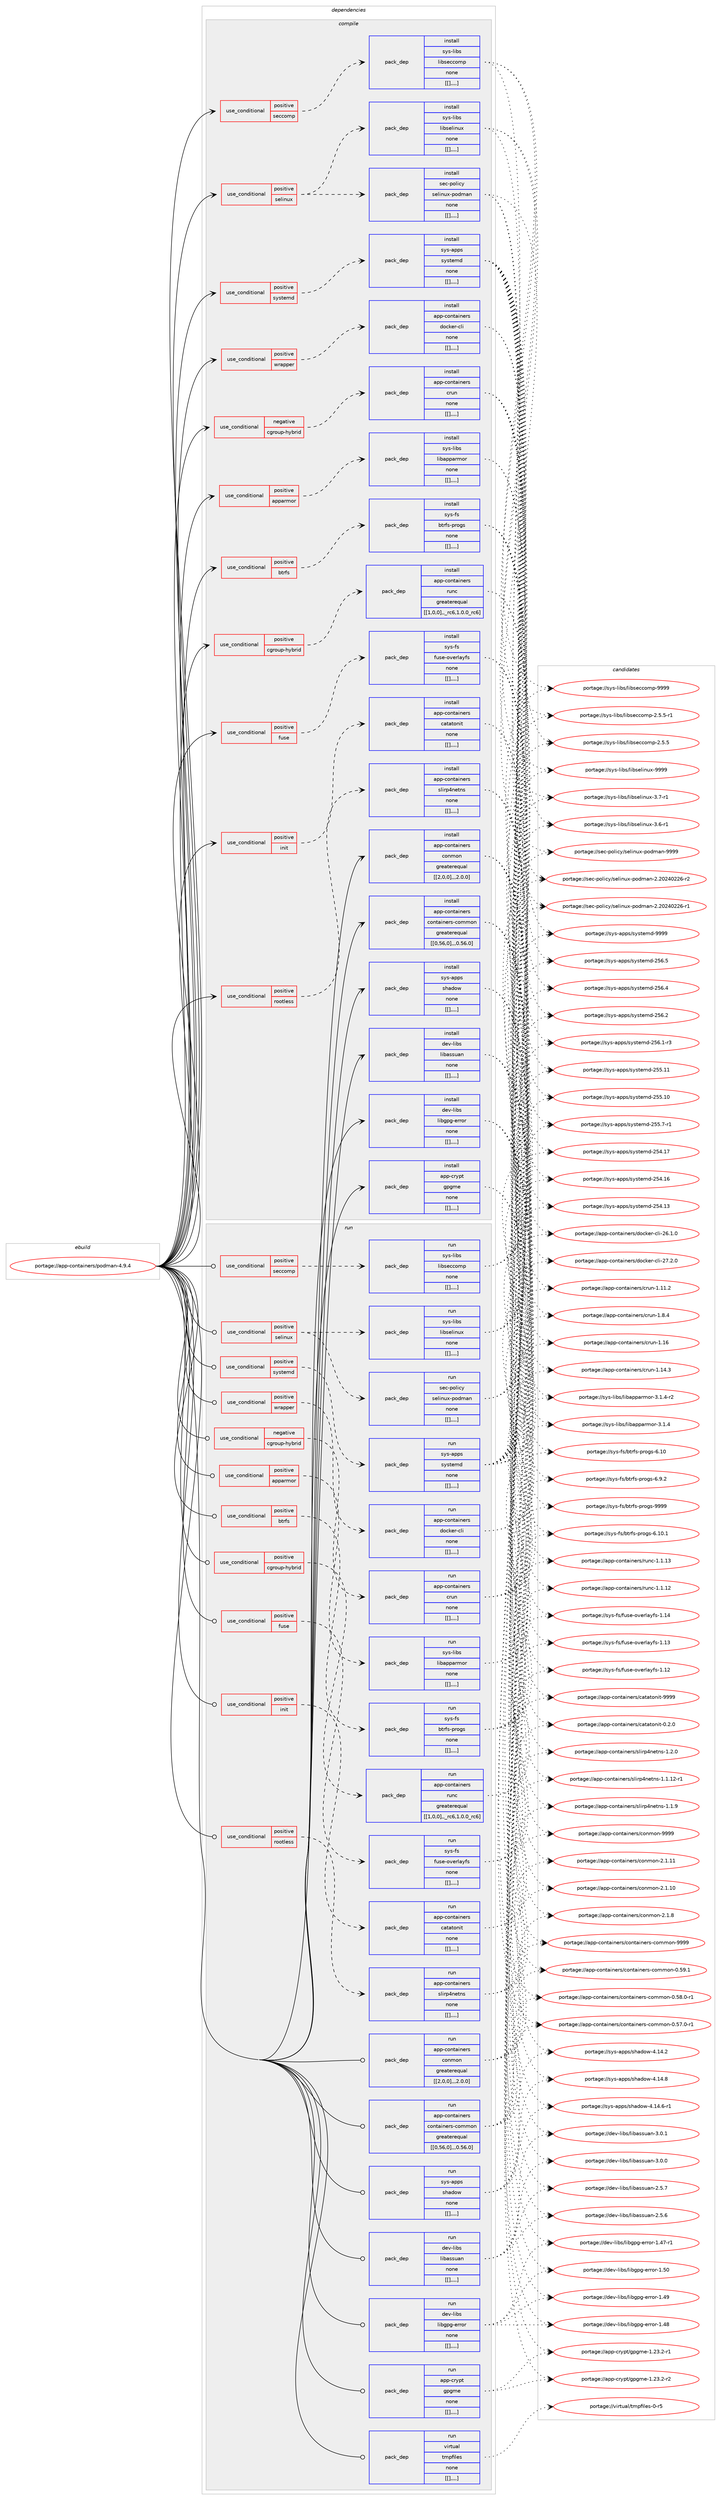 digraph prolog {

# *************
# Graph options
# *************

newrank=true;
concentrate=true;
compound=true;
graph [rankdir=LR,fontname=Helvetica,fontsize=10,ranksep=1.5];#, ranksep=2.5, nodesep=0.2];
edge  [arrowhead=vee];
node  [fontname=Helvetica,fontsize=10];

# **********
# The ebuild
# **********

subgraph cluster_leftcol {
color=gray;
label=<<i>ebuild</i>>;
id [label="portage://app-containers/podman-4.9.4", color=red, width=4, href="../app-containers/podman-4.9.4.svg"];
}

# ****************
# The dependencies
# ****************

subgraph cluster_midcol {
color=gray;
label=<<i>dependencies</i>>;
subgraph cluster_compile {
fillcolor="#eeeeee";
style=filled;
label=<<i>compile</i>>;
subgraph cond3392 {
dependency12397 [label=<<TABLE BORDER="0" CELLBORDER="1" CELLSPACING="0" CELLPADDING="4"><TR><TD ROWSPAN="3" CELLPADDING="10">use_conditional</TD></TR><TR><TD>negative</TD></TR><TR><TD>cgroup-hybrid</TD></TR></TABLE>>, shape=none, color=red];
subgraph pack8936 {
dependency12398 [label=<<TABLE BORDER="0" CELLBORDER="1" CELLSPACING="0" CELLPADDING="4" WIDTH="220"><TR><TD ROWSPAN="6" CELLPADDING="30">pack_dep</TD></TR><TR><TD WIDTH="110">install</TD></TR><TR><TD>app-containers</TD></TR><TR><TD>crun</TD></TR><TR><TD>none</TD></TR><TR><TD>[[],,,,]</TD></TR></TABLE>>, shape=none, color=blue];
}
dependency12397:e -> dependency12398:w [weight=20,style="dashed",arrowhead="vee"];
}
id:e -> dependency12397:w [weight=20,style="solid",arrowhead="vee"];
subgraph cond3393 {
dependency12399 [label=<<TABLE BORDER="0" CELLBORDER="1" CELLSPACING="0" CELLPADDING="4"><TR><TD ROWSPAN="3" CELLPADDING="10">use_conditional</TD></TR><TR><TD>positive</TD></TR><TR><TD>apparmor</TD></TR></TABLE>>, shape=none, color=red];
subgraph pack8937 {
dependency12400 [label=<<TABLE BORDER="0" CELLBORDER="1" CELLSPACING="0" CELLPADDING="4" WIDTH="220"><TR><TD ROWSPAN="6" CELLPADDING="30">pack_dep</TD></TR><TR><TD WIDTH="110">install</TD></TR><TR><TD>sys-libs</TD></TR><TR><TD>libapparmor</TD></TR><TR><TD>none</TD></TR><TR><TD>[[],,,,]</TD></TR></TABLE>>, shape=none, color=blue];
}
dependency12399:e -> dependency12400:w [weight=20,style="dashed",arrowhead="vee"];
}
id:e -> dependency12399:w [weight=20,style="solid",arrowhead="vee"];
subgraph cond3394 {
dependency12401 [label=<<TABLE BORDER="0" CELLBORDER="1" CELLSPACING="0" CELLPADDING="4"><TR><TD ROWSPAN="3" CELLPADDING="10">use_conditional</TD></TR><TR><TD>positive</TD></TR><TR><TD>btrfs</TD></TR></TABLE>>, shape=none, color=red];
subgraph pack8938 {
dependency12402 [label=<<TABLE BORDER="0" CELLBORDER="1" CELLSPACING="0" CELLPADDING="4" WIDTH="220"><TR><TD ROWSPAN="6" CELLPADDING="30">pack_dep</TD></TR><TR><TD WIDTH="110">install</TD></TR><TR><TD>sys-fs</TD></TR><TR><TD>btrfs-progs</TD></TR><TR><TD>none</TD></TR><TR><TD>[[],,,,]</TD></TR></TABLE>>, shape=none, color=blue];
}
dependency12401:e -> dependency12402:w [weight=20,style="dashed",arrowhead="vee"];
}
id:e -> dependency12401:w [weight=20,style="solid",arrowhead="vee"];
subgraph cond3395 {
dependency12403 [label=<<TABLE BORDER="0" CELLBORDER="1" CELLSPACING="0" CELLPADDING="4"><TR><TD ROWSPAN="3" CELLPADDING="10">use_conditional</TD></TR><TR><TD>positive</TD></TR><TR><TD>cgroup-hybrid</TD></TR></TABLE>>, shape=none, color=red];
subgraph pack8939 {
dependency12404 [label=<<TABLE BORDER="0" CELLBORDER="1" CELLSPACING="0" CELLPADDING="4" WIDTH="220"><TR><TD ROWSPAN="6" CELLPADDING="30">pack_dep</TD></TR><TR><TD WIDTH="110">install</TD></TR><TR><TD>app-containers</TD></TR><TR><TD>runc</TD></TR><TR><TD>greaterequal</TD></TR><TR><TD>[[1,0,0],,_rc6,1.0.0_rc6]</TD></TR></TABLE>>, shape=none, color=blue];
}
dependency12403:e -> dependency12404:w [weight=20,style="dashed",arrowhead="vee"];
}
id:e -> dependency12403:w [weight=20,style="solid",arrowhead="vee"];
subgraph cond3396 {
dependency12405 [label=<<TABLE BORDER="0" CELLBORDER="1" CELLSPACING="0" CELLPADDING="4"><TR><TD ROWSPAN="3" CELLPADDING="10">use_conditional</TD></TR><TR><TD>positive</TD></TR><TR><TD>fuse</TD></TR></TABLE>>, shape=none, color=red];
subgraph pack8940 {
dependency12406 [label=<<TABLE BORDER="0" CELLBORDER="1" CELLSPACING="0" CELLPADDING="4" WIDTH="220"><TR><TD ROWSPAN="6" CELLPADDING="30">pack_dep</TD></TR><TR><TD WIDTH="110">install</TD></TR><TR><TD>sys-fs</TD></TR><TR><TD>fuse-overlayfs</TD></TR><TR><TD>none</TD></TR><TR><TD>[[],,,,]</TD></TR></TABLE>>, shape=none, color=blue];
}
dependency12405:e -> dependency12406:w [weight=20,style="dashed",arrowhead="vee"];
}
id:e -> dependency12405:w [weight=20,style="solid",arrowhead="vee"];
subgraph cond3397 {
dependency12407 [label=<<TABLE BORDER="0" CELLBORDER="1" CELLSPACING="0" CELLPADDING="4"><TR><TD ROWSPAN="3" CELLPADDING="10">use_conditional</TD></TR><TR><TD>positive</TD></TR><TR><TD>init</TD></TR></TABLE>>, shape=none, color=red];
subgraph pack8941 {
dependency12408 [label=<<TABLE BORDER="0" CELLBORDER="1" CELLSPACING="0" CELLPADDING="4" WIDTH="220"><TR><TD ROWSPAN="6" CELLPADDING="30">pack_dep</TD></TR><TR><TD WIDTH="110">install</TD></TR><TR><TD>app-containers</TD></TR><TR><TD>catatonit</TD></TR><TR><TD>none</TD></TR><TR><TD>[[],,,,]</TD></TR></TABLE>>, shape=none, color=blue];
}
dependency12407:e -> dependency12408:w [weight=20,style="dashed",arrowhead="vee"];
}
id:e -> dependency12407:w [weight=20,style="solid",arrowhead="vee"];
subgraph cond3398 {
dependency12409 [label=<<TABLE BORDER="0" CELLBORDER="1" CELLSPACING="0" CELLPADDING="4"><TR><TD ROWSPAN="3" CELLPADDING="10">use_conditional</TD></TR><TR><TD>positive</TD></TR><TR><TD>rootless</TD></TR></TABLE>>, shape=none, color=red];
subgraph pack8942 {
dependency12410 [label=<<TABLE BORDER="0" CELLBORDER="1" CELLSPACING="0" CELLPADDING="4" WIDTH="220"><TR><TD ROWSPAN="6" CELLPADDING="30">pack_dep</TD></TR><TR><TD WIDTH="110">install</TD></TR><TR><TD>app-containers</TD></TR><TR><TD>slirp4netns</TD></TR><TR><TD>none</TD></TR><TR><TD>[[],,,,]</TD></TR></TABLE>>, shape=none, color=blue];
}
dependency12409:e -> dependency12410:w [weight=20,style="dashed",arrowhead="vee"];
}
id:e -> dependency12409:w [weight=20,style="solid",arrowhead="vee"];
subgraph cond3399 {
dependency12411 [label=<<TABLE BORDER="0" CELLBORDER="1" CELLSPACING="0" CELLPADDING="4"><TR><TD ROWSPAN="3" CELLPADDING="10">use_conditional</TD></TR><TR><TD>positive</TD></TR><TR><TD>seccomp</TD></TR></TABLE>>, shape=none, color=red];
subgraph pack8943 {
dependency12412 [label=<<TABLE BORDER="0" CELLBORDER="1" CELLSPACING="0" CELLPADDING="4" WIDTH="220"><TR><TD ROWSPAN="6" CELLPADDING="30">pack_dep</TD></TR><TR><TD WIDTH="110">install</TD></TR><TR><TD>sys-libs</TD></TR><TR><TD>libseccomp</TD></TR><TR><TD>none</TD></TR><TR><TD>[[],,,,]</TD></TR></TABLE>>, shape=none, color=blue];
}
dependency12411:e -> dependency12412:w [weight=20,style="dashed",arrowhead="vee"];
}
id:e -> dependency12411:w [weight=20,style="solid",arrowhead="vee"];
subgraph cond3400 {
dependency12413 [label=<<TABLE BORDER="0" CELLBORDER="1" CELLSPACING="0" CELLPADDING="4"><TR><TD ROWSPAN="3" CELLPADDING="10">use_conditional</TD></TR><TR><TD>positive</TD></TR><TR><TD>selinux</TD></TR></TABLE>>, shape=none, color=red];
subgraph pack8944 {
dependency12414 [label=<<TABLE BORDER="0" CELLBORDER="1" CELLSPACING="0" CELLPADDING="4" WIDTH="220"><TR><TD ROWSPAN="6" CELLPADDING="30">pack_dep</TD></TR><TR><TD WIDTH="110">install</TD></TR><TR><TD>sec-policy</TD></TR><TR><TD>selinux-podman</TD></TR><TR><TD>none</TD></TR><TR><TD>[[],,,,]</TD></TR></TABLE>>, shape=none, color=blue];
}
dependency12413:e -> dependency12414:w [weight=20,style="dashed",arrowhead="vee"];
subgraph pack8945 {
dependency12415 [label=<<TABLE BORDER="0" CELLBORDER="1" CELLSPACING="0" CELLPADDING="4" WIDTH="220"><TR><TD ROWSPAN="6" CELLPADDING="30">pack_dep</TD></TR><TR><TD WIDTH="110">install</TD></TR><TR><TD>sys-libs</TD></TR><TR><TD>libselinux</TD></TR><TR><TD>none</TD></TR><TR><TD>[[],,,,]</TD></TR></TABLE>>, shape=none, color=blue];
}
dependency12413:e -> dependency12415:w [weight=20,style="dashed",arrowhead="vee"];
}
id:e -> dependency12413:w [weight=20,style="solid",arrowhead="vee"];
subgraph cond3401 {
dependency12416 [label=<<TABLE BORDER="0" CELLBORDER="1" CELLSPACING="0" CELLPADDING="4"><TR><TD ROWSPAN="3" CELLPADDING="10">use_conditional</TD></TR><TR><TD>positive</TD></TR><TR><TD>systemd</TD></TR></TABLE>>, shape=none, color=red];
subgraph pack8946 {
dependency12417 [label=<<TABLE BORDER="0" CELLBORDER="1" CELLSPACING="0" CELLPADDING="4" WIDTH="220"><TR><TD ROWSPAN="6" CELLPADDING="30">pack_dep</TD></TR><TR><TD WIDTH="110">install</TD></TR><TR><TD>sys-apps</TD></TR><TR><TD>systemd</TD></TR><TR><TD>none</TD></TR><TR><TD>[[],,,,]</TD></TR></TABLE>>, shape=none, color=blue];
}
dependency12416:e -> dependency12417:w [weight=20,style="dashed",arrowhead="vee"];
}
id:e -> dependency12416:w [weight=20,style="solid",arrowhead="vee"];
subgraph cond3402 {
dependency12418 [label=<<TABLE BORDER="0" CELLBORDER="1" CELLSPACING="0" CELLPADDING="4"><TR><TD ROWSPAN="3" CELLPADDING="10">use_conditional</TD></TR><TR><TD>positive</TD></TR><TR><TD>wrapper</TD></TR></TABLE>>, shape=none, color=red];
subgraph pack8947 {
dependency12419 [label=<<TABLE BORDER="0" CELLBORDER="1" CELLSPACING="0" CELLPADDING="4" WIDTH="220"><TR><TD ROWSPAN="6" CELLPADDING="30">pack_dep</TD></TR><TR><TD WIDTH="110">install</TD></TR><TR><TD>app-containers</TD></TR><TR><TD>docker-cli</TD></TR><TR><TD>none</TD></TR><TR><TD>[[],,,,]</TD></TR></TABLE>>, shape=none, color=blue];
}
dependency12418:e -> dependency12419:w [weight=20,style="dashed",arrowhead="vee"];
}
id:e -> dependency12418:w [weight=20,style="solid",arrowhead="vee"];
subgraph pack8948 {
dependency12420 [label=<<TABLE BORDER="0" CELLBORDER="1" CELLSPACING="0" CELLPADDING="4" WIDTH="220"><TR><TD ROWSPAN="6" CELLPADDING="30">pack_dep</TD></TR><TR><TD WIDTH="110">install</TD></TR><TR><TD>app-containers</TD></TR><TR><TD>conmon</TD></TR><TR><TD>greaterequal</TD></TR><TR><TD>[[2,0,0],,,2.0.0]</TD></TR></TABLE>>, shape=none, color=blue];
}
id:e -> dependency12420:w [weight=20,style="solid",arrowhead="vee"];
subgraph pack8949 {
dependency12421 [label=<<TABLE BORDER="0" CELLBORDER="1" CELLSPACING="0" CELLPADDING="4" WIDTH="220"><TR><TD ROWSPAN="6" CELLPADDING="30">pack_dep</TD></TR><TR><TD WIDTH="110">install</TD></TR><TR><TD>app-containers</TD></TR><TR><TD>containers-common</TD></TR><TR><TD>greaterequal</TD></TR><TR><TD>[[0,56,0],,,0.56.0]</TD></TR></TABLE>>, shape=none, color=blue];
}
id:e -> dependency12421:w [weight=20,style="solid",arrowhead="vee"];
subgraph pack8950 {
dependency12422 [label=<<TABLE BORDER="0" CELLBORDER="1" CELLSPACING="0" CELLPADDING="4" WIDTH="220"><TR><TD ROWSPAN="6" CELLPADDING="30">pack_dep</TD></TR><TR><TD WIDTH="110">install</TD></TR><TR><TD>app-crypt</TD></TR><TR><TD>gpgme</TD></TR><TR><TD>none</TD></TR><TR><TD>[[],,,,]</TD></TR></TABLE>>, shape=none, color=blue];
}
id:e -> dependency12422:w [weight=20,style="solid",arrowhead="vee"];
subgraph pack8951 {
dependency12423 [label=<<TABLE BORDER="0" CELLBORDER="1" CELLSPACING="0" CELLPADDING="4" WIDTH="220"><TR><TD ROWSPAN="6" CELLPADDING="30">pack_dep</TD></TR><TR><TD WIDTH="110">install</TD></TR><TR><TD>dev-libs</TD></TR><TR><TD>libassuan</TD></TR><TR><TD>none</TD></TR><TR><TD>[[],,,,]</TD></TR></TABLE>>, shape=none, color=blue];
}
id:e -> dependency12423:w [weight=20,style="solid",arrowhead="vee"];
subgraph pack8952 {
dependency12424 [label=<<TABLE BORDER="0" CELLBORDER="1" CELLSPACING="0" CELLPADDING="4" WIDTH="220"><TR><TD ROWSPAN="6" CELLPADDING="30">pack_dep</TD></TR><TR><TD WIDTH="110">install</TD></TR><TR><TD>dev-libs</TD></TR><TR><TD>libgpg-error</TD></TR><TR><TD>none</TD></TR><TR><TD>[[],,,,]</TD></TR></TABLE>>, shape=none, color=blue];
}
id:e -> dependency12424:w [weight=20,style="solid",arrowhead="vee"];
subgraph pack8953 {
dependency12425 [label=<<TABLE BORDER="0" CELLBORDER="1" CELLSPACING="0" CELLPADDING="4" WIDTH="220"><TR><TD ROWSPAN="6" CELLPADDING="30">pack_dep</TD></TR><TR><TD WIDTH="110">install</TD></TR><TR><TD>sys-apps</TD></TR><TR><TD>shadow</TD></TR><TR><TD>none</TD></TR><TR><TD>[[],,,,]</TD></TR></TABLE>>, shape=none, color=blue];
}
id:e -> dependency12425:w [weight=20,style="solid",arrowhead="vee"];
}
subgraph cluster_compileandrun {
fillcolor="#eeeeee";
style=filled;
label=<<i>compile and run</i>>;
}
subgraph cluster_run {
fillcolor="#eeeeee";
style=filled;
label=<<i>run</i>>;
subgraph cond3403 {
dependency12426 [label=<<TABLE BORDER="0" CELLBORDER="1" CELLSPACING="0" CELLPADDING="4"><TR><TD ROWSPAN="3" CELLPADDING="10">use_conditional</TD></TR><TR><TD>negative</TD></TR><TR><TD>cgroup-hybrid</TD></TR></TABLE>>, shape=none, color=red];
subgraph pack8954 {
dependency12427 [label=<<TABLE BORDER="0" CELLBORDER="1" CELLSPACING="0" CELLPADDING="4" WIDTH="220"><TR><TD ROWSPAN="6" CELLPADDING="30">pack_dep</TD></TR><TR><TD WIDTH="110">run</TD></TR><TR><TD>app-containers</TD></TR><TR><TD>crun</TD></TR><TR><TD>none</TD></TR><TR><TD>[[],,,,]</TD></TR></TABLE>>, shape=none, color=blue];
}
dependency12426:e -> dependency12427:w [weight=20,style="dashed",arrowhead="vee"];
}
id:e -> dependency12426:w [weight=20,style="solid",arrowhead="odot"];
subgraph cond3404 {
dependency12428 [label=<<TABLE BORDER="0" CELLBORDER="1" CELLSPACING="0" CELLPADDING="4"><TR><TD ROWSPAN="3" CELLPADDING="10">use_conditional</TD></TR><TR><TD>positive</TD></TR><TR><TD>apparmor</TD></TR></TABLE>>, shape=none, color=red];
subgraph pack8955 {
dependency12429 [label=<<TABLE BORDER="0" CELLBORDER="1" CELLSPACING="0" CELLPADDING="4" WIDTH="220"><TR><TD ROWSPAN="6" CELLPADDING="30">pack_dep</TD></TR><TR><TD WIDTH="110">run</TD></TR><TR><TD>sys-libs</TD></TR><TR><TD>libapparmor</TD></TR><TR><TD>none</TD></TR><TR><TD>[[],,,,]</TD></TR></TABLE>>, shape=none, color=blue];
}
dependency12428:e -> dependency12429:w [weight=20,style="dashed",arrowhead="vee"];
}
id:e -> dependency12428:w [weight=20,style="solid",arrowhead="odot"];
subgraph cond3405 {
dependency12430 [label=<<TABLE BORDER="0" CELLBORDER="1" CELLSPACING="0" CELLPADDING="4"><TR><TD ROWSPAN="3" CELLPADDING="10">use_conditional</TD></TR><TR><TD>positive</TD></TR><TR><TD>btrfs</TD></TR></TABLE>>, shape=none, color=red];
subgraph pack8956 {
dependency12431 [label=<<TABLE BORDER="0" CELLBORDER="1" CELLSPACING="0" CELLPADDING="4" WIDTH="220"><TR><TD ROWSPAN="6" CELLPADDING="30">pack_dep</TD></TR><TR><TD WIDTH="110">run</TD></TR><TR><TD>sys-fs</TD></TR><TR><TD>btrfs-progs</TD></TR><TR><TD>none</TD></TR><TR><TD>[[],,,,]</TD></TR></TABLE>>, shape=none, color=blue];
}
dependency12430:e -> dependency12431:w [weight=20,style="dashed",arrowhead="vee"];
}
id:e -> dependency12430:w [weight=20,style="solid",arrowhead="odot"];
subgraph cond3406 {
dependency12432 [label=<<TABLE BORDER="0" CELLBORDER="1" CELLSPACING="0" CELLPADDING="4"><TR><TD ROWSPAN="3" CELLPADDING="10">use_conditional</TD></TR><TR><TD>positive</TD></TR><TR><TD>cgroup-hybrid</TD></TR></TABLE>>, shape=none, color=red];
subgraph pack8957 {
dependency12433 [label=<<TABLE BORDER="0" CELLBORDER="1" CELLSPACING="0" CELLPADDING="4" WIDTH="220"><TR><TD ROWSPAN="6" CELLPADDING="30">pack_dep</TD></TR><TR><TD WIDTH="110">run</TD></TR><TR><TD>app-containers</TD></TR><TR><TD>runc</TD></TR><TR><TD>greaterequal</TD></TR><TR><TD>[[1,0,0],,_rc6,1.0.0_rc6]</TD></TR></TABLE>>, shape=none, color=blue];
}
dependency12432:e -> dependency12433:w [weight=20,style="dashed",arrowhead="vee"];
}
id:e -> dependency12432:w [weight=20,style="solid",arrowhead="odot"];
subgraph cond3407 {
dependency12434 [label=<<TABLE BORDER="0" CELLBORDER="1" CELLSPACING="0" CELLPADDING="4"><TR><TD ROWSPAN="3" CELLPADDING="10">use_conditional</TD></TR><TR><TD>positive</TD></TR><TR><TD>fuse</TD></TR></TABLE>>, shape=none, color=red];
subgraph pack8958 {
dependency12435 [label=<<TABLE BORDER="0" CELLBORDER="1" CELLSPACING="0" CELLPADDING="4" WIDTH="220"><TR><TD ROWSPAN="6" CELLPADDING="30">pack_dep</TD></TR><TR><TD WIDTH="110">run</TD></TR><TR><TD>sys-fs</TD></TR><TR><TD>fuse-overlayfs</TD></TR><TR><TD>none</TD></TR><TR><TD>[[],,,,]</TD></TR></TABLE>>, shape=none, color=blue];
}
dependency12434:e -> dependency12435:w [weight=20,style="dashed",arrowhead="vee"];
}
id:e -> dependency12434:w [weight=20,style="solid",arrowhead="odot"];
subgraph cond3408 {
dependency12436 [label=<<TABLE BORDER="0" CELLBORDER="1" CELLSPACING="0" CELLPADDING="4"><TR><TD ROWSPAN="3" CELLPADDING="10">use_conditional</TD></TR><TR><TD>positive</TD></TR><TR><TD>init</TD></TR></TABLE>>, shape=none, color=red];
subgraph pack8959 {
dependency12437 [label=<<TABLE BORDER="0" CELLBORDER="1" CELLSPACING="0" CELLPADDING="4" WIDTH="220"><TR><TD ROWSPAN="6" CELLPADDING="30">pack_dep</TD></TR><TR><TD WIDTH="110">run</TD></TR><TR><TD>app-containers</TD></TR><TR><TD>catatonit</TD></TR><TR><TD>none</TD></TR><TR><TD>[[],,,,]</TD></TR></TABLE>>, shape=none, color=blue];
}
dependency12436:e -> dependency12437:w [weight=20,style="dashed",arrowhead="vee"];
}
id:e -> dependency12436:w [weight=20,style="solid",arrowhead="odot"];
subgraph cond3409 {
dependency12438 [label=<<TABLE BORDER="0" CELLBORDER="1" CELLSPACING="0" CELLPADDING="4"><TR><TD ROWSPAN="3" CELLPADDING="10">use_conditional</TD></TR><TR><TD>positive</TD></TR><TR><TD>rootless</TD></TR></TABLE>>, shape=none, color=red];
subgraph pack8960 {
dependency12439 [label=<<TABLE BORDER="0" CELLBORDER="1" CELLSPACING="0" CELLPADDING="4" WIDTH="220"><TR><TD ROWSPAN="6" CELLPADDING="30">pack_dep</TD></TR><TR><TD WIDTH="110">run</TD></TR><TR><TD>app-containers</TD></TR><TR><TD>slirp4netns</TD></TR><TR><TD>none</TD></TR><TR><TD>[[],,,,]</TD></TR></TABLE>>, shape=none, color=blue];
}
dependency12438:e -> dependency12439:w [weight=20,style="dashed",arrowhead="vee"];
}
id:e -> dependency12438:w [weight=20,style="solid",arrowhead="odot"];
subgraph cond3410 {
dependency12440 [label=<<TABLE BORDER="0" CELLBORDER="1" CELLSPACING="0" CELLPADDING="4"><TR><TD ROWSPAN="3" CELLPADDING="10">use_conditional</TD></TR><TR><TD>positive</TD></TR><TR><TD>seccomp</TD></TR></TABLE>>, shape=none, color=red];
subgraph pack8961 {
dependency12441 [label=<<TABLE BORDER="0" CELLBORDER="1" CELLSPACING="0" CELLPADDING="4" WIDTH="220"><TR><TD ROWSPAN="6" CELLPADDING="30">pack_dep</TD></TR><TR><TD WIDTH="110">run</TD></TR><TR><TD>sys-libs</TD></TR><TR><TD>libseccomp</TD></TR><TR><TD>none</TD></TR><TR><TD>[[],,,,]</TD></TR></TABLE>>, shape=none, color=blue];
}
dependency12440:e -> dependency12441:w [weight=20,style="dashed",arrowhead="vee"];
}
id:e -> dependency12440:w [weight=20,style="solid",arrowhead="odot"];
subgraph cond3411 {
dependency12442 [label=<<TABLE BORDER="0" CELLBORDER="1" CELLSPACING="0" CELLPADDING="4"><TR><TD ROWSPAN="3" CELLPADDING="10">use_conditional</TD></TR><TR><TD>positive</TD></TR><TR><TD>selinux</TD></TR></TABLE>>, shape=none, color=red];
subgraph pack8962 {
dependency12443 [label=<<TABLE BORDER="0" CELLBORDER="1" CELLSPACING="0" CELLPADDING="4" WIDTH="220"><TR><TD ROWSPAN="6" CELLPADDING="30">pack_dep</TD></TR><TR><TD WIDTH="110">run</TD></TR><TR><TD>sec-policy</TD></TR><TR><TD>selinux-podman</TD></TR><TR><TD>none</TD></TR><TR><TD>[[],,,,]</TD></TR></TABLE>>, shape=none, color=blue];
}
dependency12442:e -> dependency12443:w [weight=20,style="dashed",arrowhead="vee"];
subgraph pack8963 {
dependency12444 [label=<<TABLE BORDER="0" CELLBORDER="1" CELLSPACING="0" CELLPADDING="4" WIDTH="220"><TR><TD ROWSPAN="6" CELLPADDING="30">pack_dep</TD></TR><TR><TD WIDTH="110">run</TD></TR><TR><TD>sys-libs</TD></TR><TR><TD>libselinux</TD></TR><TR><TD>none</TD></TR><TR><TD>[[],,,,]</TD></TR></TABLE>>, shape=none, color=blue];
}
dependency12442:e -> dependency12444:w [weight=20,style="dashed",arrowhead="vee"];
}
id:e -> dependency12442:w [weight=20,style="solid",arrowhead="odot"];
subgraph cond3412 {
dependency12445 [label=<<TABLE BORDER="0" CELLBORDER="1" CELLSPACING="0" CELLPADDING="4"><TR><TD ROWSPAN="3" CELLPADDING="10">use_conditional</TD></TR><TR><TD>positive</TD></TR><TR><TD>systemd</TD></TR></TABLE>>, shape=none, color=red];
subgraph pack8964 {
dependency12446 [label=<<TABLE BORDER="0" CELLBORDER="1" CELLSPACING="0" CELLPADDING="4" WIDTH="220"><TR><TD ROWSPAN="6" CELLPADDING="30">pack_dep</TD></TR><TR><TD WIDTH="110">run</TD></TR><TR><TD>sys-apps</TD></TR><TR><TD>systemd</TD></TR><TR><TD>none</TD></TR><TR><TD>[[],,,,]</TD></TR></TABLE>>, shape=none, color=blue];
}
dependency12445:e -> dependency12446:w [weight=20,style="dashed",arrowhead="vee"];
}
id:e -> dependency12445:w [weight=20,style="solid",arrowhead="odot"];
subgraph cond3413 {
dependency12447 [label=<<TABLE BORDER="0" CELLBORDER="1" CELLSPACING="0" CELLPADDING="4"><TR><TD ROWSPAN="3" CELLPADDING="10">use_conditional</TD></TR><TR><TD>positive</TD></TR><TR><TD>wrapper</TD></TR></TABLE>>, shape=none, color=red];
subgraph pack8965 {
dependency12448 [label=<<TABLE BORDER="0" CELLBORDER="1" CELLSPACING="0" CELLPADDING="4" WIDTH="220"><TR><TD ROWSPAN="6" CELLPADDING="30">pack_dep</TD></TR><TR><TD WIDTH="110">run</TD></TR><TR><TD>app-containers</TD></TR><TR><TD>docker-cli</TD></TR><TR><TD>none</TD></TR><TR><TD>[[],,,,]</TD></TR></TABLE>>, shape=none, color=blue];
}
dependency12447:e -> dependency12448:w [weight=20,style="dashed",arrowhead="vee"];
}
id:e -> dependency12447:w [weight=20,style="solid",arrowhead="odot"];
subgraph pack8966 {
dependency12449 [label=<<TABLE BORDER="0" CELLBORDER="1" CELLSPACING="0" CELLPADDING="4" WIDTH="220"><TR><TD ROWSPAN="6" CELLPADDING="30">pack_dep</TD></TR><TR><TD WIDTH="110">run</TD></TR><TR><TD>app-containers</TD></TR><TR><TD>conmon</TD></TR><TR><TD>greaterequal</TD></TR><TR><TD>[[2,0,0],,,2.0.0]</TD></TR></TABLE>>, shape=none, color=blue];
}
id:e -> dependency12449:w [weight=20,style="solid",arrowhead="odot"];
subgraph pack8967 {
dependency12450 [label=<<TABLE BORDER="0" CELLBORDER="1" CELLSPACING="0" CELLPADDING="4" WIDTH="220"><TR><TD ROWSPAN="6" CELLPADDING="30">pack_dep</TD></TR><TR><TD WIDTH="110">run</TD></TR><TR><TD>app-containers</TD></TR><TR><TD>containers-common</TD></TR><TR><TD>greaterequal</TD></TR><TR><TD>[[0,56,0],,,0.56.0]</TD></TR></TABLE>>, shape=none, color=blue];
}
id:e -> dependency12450:w [weight=20,style="solid",arrowhead="odot"];
subgraph pack8968 {
dependency12451 [label=<<TABLE BORDER="0" CELLBORDER="1" CELLSPACING="0" CELLPADDING="4" WIDTH="220"><TR><TD ROWSPAN="6" CELLPADDING="30">pack_dep</TD></TR><TR><TD WIDTH="110">run</TD></TR><TR><TD>app-crypt</TD></TR><TR><TD>gpgme</TD></TR><TR><TD>none</TD></TR><TR><TD>[[],,,,]</TD></TR></TABLE>>, shape=none, color=blue];
}
id:e -> dependency12451:w [weight=20,style="solid",arrowhead="odot"];
subgraph pack8969 {
dependency12452 [label=<<TABLE BORDER="0" CELLBORDER="1" CELLSPACING="0" CELLPADDING="4" WIDTH="220"><TR><TD ROWSPAN="6" CELLPADDING="30">pack_dep</TD></TR><TR><TD WIDTH="110">run</TD></TR><TR><TD>dev-libs</TD></TR><TR><TD>libassuan</TD></TR><TR><TD>none</TD></TR><TR><TD>[[],,,,]</TD></TR></TABLE>>, shape=none, color=blue];
}
id:e -> dependency12452:w [weight=20,style="solid",arrowhead="odot"];
subgraph pack8970 {
dependency12453 [label=<<TABLE BORDER="0" CELLBORDER="1" CELLSPACING="0" CELLPADDING="4" WIDTH="220"><TR><TD ROWSPAN="6" CELLPADDING="30">pack_dep</TD></TR><TR><TD WIDTH="110">run</TD></TR><TR><TD>dev-libs</TD></TR><TR><TD>libgpg-error</TD></TR><TR><TD>none</TD></TR><TR><TD>[[],,,,]</TD></TR></TABLE>>, shape=none, color=blue];
}
id:e -> dependency12453:w [weight=20,style="solid",arrowhead="odot"];
subgraph pack8971 {
dependency12454 [label=<<TABLE BORDER="0" CELLBORDER="1" CELLSPACING="0" CELLPADDING="4" WIDTH="220"><TR><TD ROWSPAN="6" CELLPADDING="30">pack_dep</TD></TR><TR><TD WIDTH="110">run</TD></TR><TR><TD>sys-apps</TD></TR><TR><TD>shadow</TD></TR><TR><TD>none</TD></TR><TR><TD>[[],,,,]</TD></TR></TABLE>>, shape=none, color=blue];
}
id:e -> dependency12454:w [weight=20,style="solid",arrowhead="odot"];
subgraph pack8972 {
dependency12455 [label=<<TABLE BORDER="0" CELLBORDER="1" CELLSPACING="0" CELLPADDING="4" WIDTH="220"><TR><TD ROWSPAN="6" CELLPADDING="30">pack_dep</TD></TR><TR><TD WIDTH="110">run</TD></TR><TR><TD>virtual</TD></TR><TR><TD>tmpfiles</TD></TR><TR><TD>none</TD></TR><TR><TD>[[],,,,]</TD></TR></TABLE>>, shape=none, color=blue];
}
id:e -> dependency12455:w [weight=20,style="solid",arrowhead="odot"];
}
}

# **************
# The candidates
# **************

subgraph cluster_choices {
rank=same;
color=gray;
label=<<i>candidates</i>>;

subgraph choice8936 {
color=black;
nodesep=1;
choice9711211245991111101169710511010111411547991141171104549464954 [label="portage://app-containers/crun-1.16", color=red, width=4,href="../app-containers/crun-1.16.svg"];
choice97112112459911111011697105110101114115479911411711045494649524651 [label="portage://app-containers/crun-1.14.3", color=red, width=4,href="../app-containers/crun-1.14.3.svg"];
choice97112112459911111011697105110101114115479911411711045494649494650 [label="portage://app-containers/crun-1.11.2", color=red, width=4,href="../app-containers/crun-1.11.2.svg"];
choice971121124599111110116971051101011141154799114117110454946564652 [label="portage://app-containers/crun-1.8.4", color=red, width=4,href="../app-containers/crun-1.8.4.svg"];
dependency12398:e -> choice9711211245991111101169710511010111411547991141171104549464954:w [style=dotted,weight="100"];
dependency12398:e -> choice97112112459911111011697105110101114115479911411711045494649524651:w [style=dotted,weight="100"];
dependency12398:e -> choice97112112459911111011697105110101114115479911411711045494649494650:w [style=dotted,weight="100"];
dependency12398:e -> choice971121124599111110116971051101011141154799114117110454946564652:w [style=dotted,weight="100"];
}
subgraph choice8937 {
color=black;
nodesep=1;
choice1151211154510810598115471081059897112112971141091111144551464946524511450 [label="portage://sys-libs/libapparmor-3.1.4-r2", color=red, width=4,href="../sys-libs/libapparmor-3.1.4-r2.svg"];
choice115121115451081059811547108105989711211297114109111114455146494652 [label="portage://sys-libs/libapparmor-3.1.4", color=red, width=4,href="../sys-libs/libapparmor-3.1.4.svg"];
dependency12400:e -> choice1151211154510810598115471081059897112112971141091111144551464946524511450:w [style=dotted,weight="100"];
dependency12400:e -> choice115121115451081059811547108105989711211297114109111114455146494652:w [style=dotted,weight="100"];
}
subgraph choice8938 {
color=black;
nodesep=1;
choice115121115451021154798116114102115451121141111031154557575757 [label="portage://sys-fs/btrfs-progs-9999", color=red, width=4,href="../sys-fs/btrfs-progs-9999.svg"];
choice1151211154510211547981161141021154511211411110311545544649484649 [label="portage://sys-fs/btrfs-progs-6.10.1", color=red, width=4,href="../sys-fs/btrfs-progs-6.10.1.svg"];
choice115121115451021154798116114102115451121141111031154554464948 [label="portage://sys-fs/btrfs-progs-6.10", color=red, width=4,href="../sys-fs/btrfs-progs-6.10.svg"];
choice11512111545102115479811611410211545112114111103115455446574650 [label="portage://sys-fs/btrfs-progs-6.9.2", color=red, width=4,href="../sys-fs/btrfs-progs-6.9.2.svg"];
dependency12402:e -> choice115121115451021154798116114102115451121141111031154557575757:w [style=dotted,weight="100"];
dependency12402:e -> choice1151211154510211547981161141021154511211411110311545544649484649:w [style=dotted,weight="100"];
dependency12402:e -> choice115121115451021154798116114102115451121141111031154554464948:w [style=dotted,weight="100"];
dependency12402:e -> choice11512111545102115479811611410211545112114111103115455446574650:w [style=dotted,weight="100"];
}
subgraph choice8939 {
color=black;
nodesep=1;
choice97112112459911111011697105110101114115471141171109945494649464951 [label="portage://app-containers/runc-1.1.13", color=red, width=4,href="../app-containers/runc-1.1.13.svg"];
choice97112112459911111011697105110101114115471141171109945494649464950 [label="portage://app-containers/runc-1.1.12", color=red, width=4,href="../app-containers/runc-1.1.12.svg"];
dependency12404:e -> choice97112112459911111011697105110101114115471141171109945494649464951:w [style=dotted,weight="100"];
dependency12404:e -> choice97112112459911111011697105110101114115471141171109945494649464950:w [style=dotted,weight="100"];
}
subgraph choice8940 {
color=black;
nodesep=1;
choice115121115451021154710211711510145111118101114108971211021154549464952 [label="portage://sys-fs/fuse-overlayfs-1.14", color=red, width=4,href="../sys-fs/fuse-overlayfs-1.14.svg"];
choice115121115451021154710211711510145111118101114108971211021154549464951 [label="portage://sys-fs/fuse-overlayfs-1.13", color=red, width=4,href="../sys-fs/fuse-overlayfs-1.13.svg"];
choice115121115451021154710211711510145111118101114108971211021154549464950 [label="portage://sys-fs/fuse-overlayfs-1.12", color=red, width=4,href="../sys-fs/fuse-overlayfs-1.12.svg"];
dependency12406:e -> choice115121115451021154710211711510145111118101114108971211021154549464952:w [style=dotted,weight="100"];
dependency12406:e -> choice115121115451021154710211711510145111118101114108971211021154549464951:w [style=dotted,weight="100"];
dependency12406:e -> choice115121115451021154710211711510145111118101114108971211021154549464950:w [style=dotted,weight="100"];
}
subgraph choice8941 {
color=black;
nodesep=1;
choice97112112459911111011697105110101114115479997116971161111101051164557575757 [label="portage://app-containers/catatonit-9999", color=red, width=4,href="../app-containers/catatonit-9999.svg"];
choice9711211245991111101169710511010111411547999711697116111110105116454846504648 [label="portage://app-containers/catatonit-0.2.0", color=red, width=4,href="../app-containers/catatonit-0.2.0.svg"];
dependency12408:e -> choice97112112459911111011697105110101114115479997116971161111101051164557575757:w [style=dotted,weight="100"];
dependency12408:e -> choice9711211245991111101169710511010111411547999711697116111110105116454846504648:w [style=dotted,weight="100"];
}
subgraph choice8942 {
color=black;
nodesep=1;
choice971121124599111110116971051101011141154711510810511411252110101116110115454946504648 [label="portage://app-containers/slirp4netns-1.2.0", color=red, width=4,href="../app-containers/slirp4netns-1.2.0.svg"];
choice971121124599111110116971051101011141154711510810511411252110101116110115454946494649504511449 [label="portage://app-containers/slirp4netns-1.1.12-r1", color=red, width=4,href="../app-containers/slirp4netns-1.1.12-r1.svg"];
choice971121124599111110116971051101011141154711510810511411252110101116110115454946494657 [label="portage://app-containers/slirp4netns-1.1.9", color=red, width=4,href="../app-containers/slirp4netns-1.1.9.svg"];
dependency12410:e -> choice971121124599111110116971051101011141154711510810511411252110101116110115454946504648:w [style=dotted,weight="100"];
dependency12410:e -> choice971121124599111110116971051101011141154711510810511411252110101116110115454946494649504511449:w [style=dotted,weight="100"];
dependency12410:e -> choice971121124599111110116971051101011141154711510810511411252110101116110115454946494657:w [style=dotted,weight="100"];
}
subgraph choice8943 {
color=black;
nodesep=1;
choice1151211154510810598115471081059811510199991111091124557575757 [label="portage://sys-libs/libseccomp-9999", color=red, width=4,href="../sys-libs/libseccomp-9999.svg"];
choice1151211154510810598115471081059811510199991111091124550465346534511449 [label="portage://sys-libs/libseccomp-2.5.5-r1", color=red, width=4,href="../sys-libs/libseccomp-2.5.5-r1.svg"];
choice115121115451081059811547108105981151019999111109112455046534653 [label="portage://sys-libs/libseccomp-2.5.5", color=red, width=4,href="../sys-libs/libseccomp-2.5.5.svg"];
dependency12412:e -> choice1151211154510810598115471081059811510199991111091124557575757:w [style=dotted,weight="100"];
dependency12412:e -> choice1151211154510810598115471081059811510199991111091124550465346534511449:w [style=dotted,weight="100"];
dependency12412:e -> choice115121115451081059811547108105981151019999111109112455046534653:w [style=dotted,weight="100"];
}
subgraph choice8944 {
color=black;
nodesep=1;
choice1151019945112111108105991214711510110810511011712045112111100109971104557575757 [label="portage://sec-policy/selinux-podman-9999", color=red, width=4,href="../sec-policy/selinux-podman-9999.svg"];
choice11510199451121111081059912147115101108105110117120451121111001099711045504650485052485050544511450 [label="portage://sec-policy/selinux-podman-2.20240226-r2", color=red, width=4,href="../sec-policy/selinux-podman-2.20240226-r2.svg"];
choice11510199451121111081059912147115101108105110117120451121111001099711045504650485052485050544511449 [label="portage://sec-policy/selinux-podman-2.20240226-r1", color=red, width=4,href="../sec-policy/selinux-podman-2.20240226-r1.svg"];
dependency12414:e -> choice1151019945112111108105991214711510110810511011712045112111100109971104557575757:w [style=dotted,weight="100"];
dependency12414:e -> choice11510199451121111081059912147115101108105110117120451121111001099711045504650485052485050544511450:w [style=dotted,weight="100"];
dependency12414:e -> choice11510199451121111081059912147115101108105110117120451121111001099711045504650485052485050544511449:w [style=dotted,weight="100"];
}
subgraph choice8945 {
color=black;
nodesep=1;
choice115121115451081059811547108105981151011081051101171204557575757 [label="portage://sys-libs/libselinux-9999", color=red, width=4,href="../sys-libs/libselinux-9999.svg"];
choice11512111545108105981154710810598115101108105110117120455146554511449 [label="portage://sys-libs/libselinux-3.7-r1", color=red, width=4,href="../sys-libs/libselinux-3.7-r1.svg"];
choice11512111545108105981154710810598115101108105110117120455146544511449 [label="portage://sys-libs/libselinux-3.6-r1", color=red, width=4,href="../sys-libs/libselinux-3.6-r1.svg"];
dependency12415:e -> choice115121115451081059811547108105981151011081051101171204557575757:w [style=dotted,weight="100"];
dependency12415:e -> choice11512111545108105981154710810598115101108105110117120455146554511449:w [style=dotted,weight="100"];
dependency12415:e -> choice11512111545108105981154710810598115101108105110117120455146544511449:w [style=dotted,weight="100"];
}
subgraph choice8946 {
color=black;
nodesep=1;
choice1151211154597112112115471151211151161011091004557575757 [label="portage://sys-apps/systemd-9999", color=red, width=4,href="../sys-apps/systemd-9999.svg"];
choice115121115459711211211547115121115116101109100455053544653 [label="portage://sys-apps/systemd-256.5", color=red, width=4,href="../sys-apps/systemd-256.5.svg"];
choice115121115459711211211547115121115116101109100455053544652 [label="portage://sys-apps/systemd-256.4", color=red, width=4,href="../sys-apps/systemd-256.4.svg"];
choice115121115459711211211547115121115116101109100455053544650 [label="portage://sys-apps/systemd-256.2", color=red, width=4,href="../sys-apps/systemd-256.2.svg"];
choice1151211154597112112115471151211151161011091004550535446494511451 [label="portage://sys-apps/systemd-256.1-r3", color=red, width=4,href="../sys-apps/systemd-256.1-r3.svg"];
choice11512111545971121121154711512111511610110910045505353464949 [label="portage://sys-apps/systemd-255.11", color=red, width=4,href="../sys-apps/systemd-255.11.svg"];
choice11512111545971121121154711512111511610110910045505353464948 [label="portage://sys-apps/systemd-255.10", color=red, width=4,href="../sys-apps/systemd-255.10.svg"];
choice1151211154597112112115471151211151161011091004550535346554511449 [label="portage://sys-apps/systemd-255.7-r1", color=red, width=4,href="../sys-apps/systemd-255.7-r1.svg"];
choice11512111545971121121154711512111511610110910045505352464955 [label="portage://sys-apps/systemd-254.17", color=red, width=4,href="../sys-apps/systemd-254.17.svg"];
choice11512111545971121121154711512111511610110910045505352464954 [label="portage://sys-apps/systemd-254.16", color=red, width=4,href="../sys-apps/systemd-254.16.svg"];
choice11512111545971121121154711512111511610110910045505352464951 [label="portage://sys-apps/systemd-254.13", color=red, width=4,href="../sys-apps/systemd-254.13.svg"];
dependency12417:e -> choice1151211154597112112115471151211151161011091004557575757:w [style=dotted,weight="100"];
dependency12417:e -> choice115121115459711211211547115121115116101109100455053544653:w [style=dotted,weight="100"];
dependency12417:e -> choice115121115459711211211547115121115116101109100455053544652:w [style=dotted,weight="100"];
dependency12417:e -> choice115121115459711211211547115121115116101109100455053544650:w [style=dotted,weight="100"];
dependency12417:e -> choice1151211154597112112115471151211151161011091004550535446494511451:w [style=dotted,weight="100"];
dependency12417:e -> choice11512111545971121121154711512111511610110910045505353464949:w [style=dotted,weight="100"];
dependency12417:e -> choice11512111545971121121154711512111511610110910045505353464948:w [style=dotted,weight="100"];
dependency12417:e -> choice1151211154597112112115471151211151161011091004550535346554511449:w [style=dotted,weight="100"];
dependency12417:e -> choice11512111545971121121154711512111511610110910045505352464955:w [style=dotted,weight="100"];
dependency12417:e -> choice11512111545971121121154711512111511610110910045505352464954:w [style=dotted,weight="100"];
dependency12417:e -> choice11512111545971121121154711512111511610110910045505352464951:w [style=dotted,weight="100"];
}
subgraph choice8947 {
color=black;
nodesep=1;
choice971121124599111110116971051101011141154710011199107101114459910810545505546504648 [label="portage://app-containers/docker-cli-27.2.0", color=red, width=4,href="../app-containers/docker-cli-27.2.0.svg"];
choice971121124599111110116971051101011141154710011199107101114459910810545505446494648 [label="portage://app-containers/docker-cli-26.1.0", color=red, width=4,href="../app-containers/docker-cli-26.1.0.svg"];
dependency12419:e -> choice971121124599111110116971051101011141154710011199107101114459910810545505546504648:w [style=dotted,weight="100"];
dependency12419:e -> choice971121124599111110116971051101011141154710011199107101114459910810545505446494648:w [style=dotted,weight="100"];
}
subgraph choice8948 {
color=black;
nodesep=1;
choice9711211245991111101169710511010111411547991111101091111104557575757 [label="portage://app-containers/conmon-9999", color=red, width=4,href="../app-containers/conmon-9999.svg"];
choice97112112459911111011697105110101114115479911111010911111045504649464949 [label="portage://app-containers/conmon-2.1.11", color=red, width=4,href="../app-containers/conmon-2.1.11.svg"];
choice97112112459911111011697105110101114115479911111010911111045504649464948 [label="portage://app-containers/conmon-2.1.10", color=red, width=4,href="../app-containers/conmon-2.1.10.svg"];
choice971121124599111110116971051101011141154799111110109111110455046494656 [label="portage://app-containers/conmon-2.1.8", color=red, width=4,href="../app-containers/conmon-2.1.8.svg"];
dependency12420:e -> choice9711211245991111101169710511010111411547991111101091111104557575757:w [style=dotted,weight="100"];
dependency12420:e -> choice97112112459911111011697105110101114115479911111010911111045504649464949:w [style=dotted,weight="100"];
dependency12420:e -> choice97112112459911111011697105110101114115479911111010911111045504649464948:w [style=dotted,weight="100"];
dependency12420:e -> choice971121124599111110116971051101011141154799111110109111110455046494656:w [style=dotted,weight="100"];
}
subgraph choice8949 {
color=black;
nodesep=1;
choice9711211245991111101169710511010111411547991111101169710511010111411545991111091091111104557575757 [label="portage://app-containers/containers-common-9999", color=red, width=4,href="../app-containers/containers-common-9999.svg"];
choice97112112459911111011697105110101114115479911111011697105110101114115459911110910911111045484653574649 [label="portage://app-containers/containers-common-0.59.1", color=red, width=4,href="../app-containers/containers-common-0.59.1.svg"];
choice971121124599111110116971051101011141154799111110116971051101011141154599111109109111110454846535646484511449 [label="portage://app-containers/containers-common-0.58.0-r1", color=red, width=4,href="../app-containers/containers-common-0.58.0-r1.svg"];
choice971121124599111110116971051101011141154799111110116971051101011141154599111109109111110454846535546484511449 [label="portage://app-containers/containers-common-0.57.0-r1", color=red, width=4,href="../app-containers/containers-common-0.57.0-r1.svg"];
dependency12421:e -> choice9711211245991111101169710511010111411547991111101169710511010111411545991111091091111104557575757:w [style=dotted,weight="100"];
dependency12421:e -> choice97112112459911111011697105110101114115479911111011697105110101114115459911110910911111045484653574649:w [style=dotted,weight="100"];
dependency12421:e -> choice971121124599111110116971051101011141154799111110116971051101011141154599111109109111110454846535646484511449:w [style=dotted,weight="100"];
dependency12421:e -> choice971121124599111110116971051101011141154799111110116971051101011141154599111109109111110454846535546484511449:w [style=dotted,weight="100"];
}
subgraph choice8950 {
color=black;
nodesep=1;
choice97112112459911412111211647103112103109101454946505146504511450 [label="portage://app-crypt/gpgme-1.23.2-r2", color=red, width=4,href="../app-crypt/gpgme-1.23.2-r2.svg"];
choice97112112459911412111211647103112103109101454946505146504511449 [label="portage://app-crypt/gpgme-1.23.2-r1", color=red, width=4,href="../app-crypt/gpgme-1.23.2-r1.svg"];
dependency12422:e -> choice97112112459911412111211647103112103109101454946505146504511450:w [style=dotted,weight="100"];
dependency12422:e -> choice97112112459911412111211647103112103109101454946505146504511449:w [style=dotted,weight="100"];
}
subgraph choice8951 {
color=black;
nodesep=1;
choice100101118451081059811547108105989711511511797110455146484649 [label="portage://dev-libs/libassuan-3.0.1", color=red, width=4,href="../dev-libs/libassuan-3.0.1.svg"];
choice100101118451081059811547108105989711511511797110455146484648 [label="portage://dev-libs/libassuan-3.0.0", color=red, width=4,href="../dev-libs/libassuan-3.0.0.svg"];
choice100101118451081059811547108105989711511511797110455046534655 [label="portage://dev-libs/libassuan-2.5.7", color=red, width=4,href="../dev-libs/libassuan-2.5.7.svg"];
choice100101118451081059811547108105989711511511797110455046534654 [label="portage://dev-libs/libassuan-2.5.6", color=red, width=4,href="../dev-libs/libassuan-2.5.6.svg"];
dependency12423:e -> choice100101118451081059811547108105989711511511797110455146484649:w [style=dotted,weight="100"];
dependency12423:e -> choice100101118451081059811547108105989711511511797110455146484648:w [style=dotted,weight="100"];
dependency12423:e -> choice100101118451081059811547108105989711511511797110455046534655:w [style=dotted,weight="100"];
dependency12423:e -> choice100101118451081059811547108105989711511511797110455046534654:w [style=dotted,weight="100"];
}
subgraph choice8952 {
color=black;
nodesep=1;
choice10010111845108105981154710810598103112103451011141141111144549465348 [label="portage://dev-libs/libgpg-error-1.50", color=red, width=4,href="../dev-libs/libgpg-error-1.50.svg"];
choice10010111845108105981154710810598103112103451011141141111144549465257 [label="portage://dev-libs/libgpg-error-1.49", color=red, width=4,href="../dev-libs/libgpg-error-1.49.svg"];
choice10010111845108105981154710810598103112103451011141141111144549465256 [label="portage://dev-libs/libgpg-error-1.48", color=red, width=4,href="../dev-libs/libgpg-error-1.48.svg"];
choice100101118451081059811547108105981031121034510111411411111445494652554511449 [label="portage://dev-libs/libgpg-error-1.47-r1", color=red, width=4,href="../dev-libs/libgpg-error-1.47-r1.svg"];
dependency12424:e -> choice10010111845108105981154710810598103112103451011141141111144549465348:w [style=dotted,weight="100"];
dependency12424:e -> choice10010111845108105981154710810598103112103451011141141111144549465257:w [style=dotted,weight="100"];
dependency12424:e -> choice10010111845108105981154710810598103112103451011141141111144549465256:w [style=dotted,weight="100"];
dependency12424:e -> choice100101118451081059811547108105981031121034510111411411111445494652554511449:w [style=dotted,weight="100"];
}
subgraph choice8953 {
color=black;
nodesep=1;
choice1151211154597112112115471151049710011111945524649524656 [label="portage://sys-apps/shadow-4.14.8", color=red, width=4,href="../sys-apps/shadow-4.14.8.svg"];
choice11512111545971121121154711510497100111119455246495246544511449 [label="portage://sys-apps/shadow-4.14.6-r1", color=red, width=4,href="../sys-apps/shadow-4.14.6-r1.svg"];
choice1151211154597112112115471151049710011111945524649524650 [label="portage://sys-apps/shadow-4.14.2", color=red, width=4,href="../sys-apps/shadow-4.14.2.svg"];
dependency12425:e -> choice1151211154597112112115471151049710011111945524649524656:w [style=dotted,weight="100"];
dependency12425:e -> choice11512111545971121121154711510497100111119455246495246544511449:w [style=dotted,weight="100"];
dependency12425:e -> choice1151211154597112112115471151049710011111945524649524650:w [style=dotted,weight="100"];
}
subgraph choice8954 {
color=black;
nodesep=1;
choice9711211245991111101169710511010111411547991141171104549464954 [label="portage://app-containers/crun-1.16", color=red, width=4,href="../app-containers/crun-1.16.svg"];
choice97112112459911111011697105110101114115479911411711045494649524651 [label="portage://app-containers/crun-1.14.3", color=red, width=4,href="../app-containers/crun-1.14.3.svg"];
choice97112112459911111011697105110101114115479911411711045494649494650 [label="portage://app-containers/crun-1.11.2", color=red, width=4,href="../app-containers/crun-1.11.2.svg"];
choice971121124599111110116971051101011141154799114117110454946564652 [label="portage://app-containers/crun-1.8.4", color=red, width=4,href="../app-containers/crun-1.8.4.svg"];
dependency12427:e -> choice9711211245991111101169710511010111411547991141171104549464954:w [style=dotted,weight="100"];
dependency12427:e -> choice97112112459911111011697105110101114115479911411711045494649524651:w [style=dotted,weight="100"];
dependency12427:e -> choice97112112459911111011697105110101114115479911411711045494649494650:w [style=dotted,weight="100"];
dependency12427:e -> choice971121124599111110116971051101011141154799114117110454946564652:w [style=dotted,weight="100"];
}
subgraph choice8955 {
color=black;
nodesep=1;
choice1151211154510810598115471081059897112112971141091111144551464946524511450 [label="portage://sys-libs/libapparmor-3.1.4-r2", color=red, width=4,href="../sys-libs/libapparmor-3.1.4-r2.svg"];
choice115121115451081059811547108105989711211297114109111114455146494652 [label="portage://sys-libs/libapparmor-3.1.4", color=red, width=4,href="../sys-libs/libapparmor-3.1.4.svg"];
dependency12429:e -> choice1151211154510810598115471081059897112112971141091111144551464946524511450:w [style=dotted,weight="100"];
dependency12429:e -> choice115121115451081059811547108105989711211297114109111114455146494652:w [style=dotted,weight="100"];
}
subgraph choice8956 {
color=black;
nodesep=1;
choice115121115451021154798116114102115451121141111031154557575757 [label="portage://sys-fs/btrfs-progs-9999", color=red, width=4,href="../sys-fs/btrfs-progs-9999.svg"];
choice1151211154510211547981161141021154511211411110311545544649484649 [label="portage://sys-fs/btrfs-progs-6.10.1", color=red, width=4,href="../sys-fs/btrfs-progs-6.10.1.svg"];
choice115121115451021154798116114102115451121141111031154554464948 [label="portage://sys-fs/btrfs-progs-6.10", color=red, width=4,href="../sys-fs/btrfs-progs-6.10.svg"];
choice11512111545102115479811611410211545112114111103115455446574650 [label="portage://sys-fs/btrfs-progs-6.9.2", color=red, width=4,href="../sys-fs/btrfs-progs-6.9.2.svg"];
dependency12431:e -> choice115121115451021154798116114102115451121141111031154557575757:w [style=dotted,weight="100"];
dependency12431:e -> choice1151211154510211547981161141021154511211411110311545544649484649:w [style=dotted,weight="100"];
dependency12431:e -> choice115121115451021154798116114102115451121141111031154554464948:w [style=dotted,weight="100"];
dependency12431:e -> choice11512111545102115479811611410211545112114111103115455446574650:w [style=dotted,weight="100"];
}
subgraph choice8957 {
color=black;
nodesep=1;
choice97112112459911111011697105110101114115471141171109945494649464951 [label="portage://app-containers/runc-1.1.13", color=red, width=4,href="../app-containers/runc-1.1.13.svg"];
choice97112112459911111011697105110101114115471141171109945494649464950 [label="portage://app-containers/runc-1.1.12", color=red, width=4,href="../app-containers/runc-1.1.12.svg"];
dependency12433:e -> choice97112112459911111011697105110101114115471141171109945494649464951:w [style=dotted,weight="100"];
dependency12433:e -> choice97112112459911111011697105110101114115471141171109945494649464950:w [style=dotted,weight="100"];
}
subgraph choice8958 {
color=black;
nodesep=1;
choice115121115451021154710211711510145111118101114108971211021154549464952 [label="portage://sys-fs/fuse-overlayfs-1.14", color=red, width=4,href="../sys-fs/fuse-overlayfs-1.14.svg"];
choice115121115451021154710211711510145111118101114108971211021154549464951 [label="portage://sys-fs/fuse-overlayfs-1.13", color=red, width=4,href="../sys-fs/fuse-overlayfs-1.13.svg"];
choice115121115451021154710211711510145111118101114108971211021154549464950 [label="portage://sys-fs/fuse-overlayfs-1.12", color=red, width=4,href="../sys-fs/fuse-overlayfs-1.12.svg"];
dependency12435:e -> choice115121115451021154710211711510145111118101114108971211021154549464952:w [style=dotted,weight="100"];
dependency12435:e -> choice115121115451021154710211711510145111118101114108971211021154549464951:w [style=dotted,weight="100"];
dependency12435:e -> choice115121115451021154710211711510145111118101114108971211021154549464950:w [style=dotted,weight="100"];
}
subgraph choice8959 {
color=black;
nodesep=1;
choice97112112459911111011697105110101114115479997116971161111101051164557575757 [label="portage://app-containers/catatonit-9999", color=red, width=4,href="../app-containers/catatonit-9999.svg"];
choice9711211245991111101169710511010111411547999711697116111110105116454846504648 [label="portage://app-containers/catatonit-0.2.0", color=red, width=4,href="../app-containers/catatonit-0.2.0.svg"];
dependency12437:e -> choice97112112459911111011697105110101114115479997116971161111101051164557575757:w [style=dotted,weight="100"];
dependency12437:e -> choice9711211245991111101169710511010111411547999711697116111110105116454846504648:w [style=dotted,weight="100"];
}
subgraph choice8960 {
color=black;
nodesep=1;
choice971121124599111110116971051101011141154711510810511411252110101116110115454946504648 [label="portage://app-containers/slirp4netns-1.2.0", color=red, width=4,href="../app-containers/slirp4netns-1.2.0.svg"];
choice971121124599111110116971051101011141154711510810511411252110101116110115454946494649504511449 [label="portage://app-containers/slirp4netns-1.1.12-r1", color=red, width=4,href="../app-containers/slirp4netns-1.1.12-r1.svg"];
choice971121124599111110116971051101011141154711510810511411252110101116110115454946494657 [label="portage://app-containers/slirp4netns-1.1.9", color=red, width=4,href="../app-containers/slirp4netns-1.1.9.svg"];
dependency12439:e -> choice971121124599111110116971051101011141154711510810511411252110101116110115454946504648:w [style=dotted,weight="100"];
dependency12439:e -> choice971121124599111110116971051101011141154711510810511411252110101116110115454946494649504511449:w [style=dotted,weight="100"];
dependency12439:e -> choice971121124599111110116971051101011141154711510810511411252110101116110115454946494657:w [style=dotted,weight="100"];
}
subgraph choice8961 {
color=black;
nodesep=1;
choice1151211154510810598115471081059811510199991111091124557575757 [label="portage://sys-libs/libseccomp-9999", color=red, width=4,href="../sys-libs/libseccomp-9999.svg"];
choice1151211154510810598115471081059811510199991111091124550465346534511449 [label="portage://sys-libs/libseccomp-2.5.5-r1", color=red, width=4,href="../sys-libs/libseccomp-2.5.5-r1.svg"];
choice115121115451081059811547108105981151019999111109112455046534653 [label="portage://sys-libs/libseccomp-2.5.5", color=red, width=4,href="../sys-libs/libseccomp-2.5.5.svg"];
dependency12441:e -> choice1151211154510810598115471081059811510199991111091124557575757:w [style=dotted,weight="100"];
dependency12441:e -> choice1151211154510810598115471081059811510199991111091124550465346534511449:w [style=dotted,weight="100"];
dependency12441:e -> choice115121115451081059811547108105981151019999111109112455046534653:w [style=dotted,weight="100"];
}
subgraph choice8962 {
color=black;
nodesep=1;
choice1151019945112111108105991214711510110810511011712045112111100109971104557575757 [label="portage://sec-policy/selinux-podman-9999", color=red, width=4,href="../sec-policy/selinux-podman-9999.svg"];
choice11510199451121111081059912147115101108105110117120451121111001099711045504650485052485050544511450 [label="portage://sec-policy/selinux-podman-2.20240226-r2", color=red, width=4,href="../sec-policy/selinux-podman-2.20240226-r2.svg"];
choice11510199451121111081059912147115101108105110117120451121111001099711045504650485052485050544511449 [label="portage://sec-policy/selinux-podman-2.20240226-r1", color=red, width=4,href="../sec-policy/selinux-podman-2.20240226-r1.svg"];
dependency12443:e -> choice1151019945112111108105991214711510110810511011712045112111100109971104557575757:w [style=dotted,weight="100"];
dependency12443:e -> choice11510199451121111081059912147115101108105110117120451121111001099711045504650485052485050544511450:w [style=dotted,weight="100"];
dependency12443:e -> choice11510199451121111081059912147115101108105110117120451121111001099711045504650485052485050544511449:w [style=dotted,weight="100"];
}
subgraph choice8963 {
color=black;
nodesep=1;
choice115121115451081059811547108105981151011081051101171204557575757 [label="portage://sys-libs/libselinux-9999", color=red, width=4,href="../sys-libs/libselinux-9999.svg"];
choice11512111545108105981154710810598115101108105110117120455146554511449 [label="portage://sys-libs/libselinux-3.7-r1", color=red, width=4,href="../sys-libs/libselinux-3.7-r1.svg"];
choice11512111545108105981154710810598115101108105110117120455146544511449 [label="portage://sys-libs/libselinux-3.6-r1", color=red, width=4,href="../sys-libs/libselinux-3.6-r1.svg"];
dependency12444:e -> choice115121115451081059811547108105981151011081051101171204557575757:w [style=dotted,weight="100"];
dependency12444:e -> choice11512111545108105981154710810598115101108105110117120455146554511449:w [style=dotted,weight="100"];
dependency12444:e -> choice11512111545108105981154710810598115101108105110117120455146544511449:w [style=dotted,weight="100"];
}
subgraph choice8964 {
color=black;
nodesep=1;
choice1151211154597112112115471151211151161011091004557575757 [label="portage://sys-apps/systemd-9999", color=red, width=4,href="../sys-apps/systemd-9999.svg"];
choice115121115459711211211547115121115116101109100455053544653 [label="portage://sys-apps/systemd-256.5", color=red, width=4,href="../sys-apps/systemd-256.5.svg"];
choice115121115459711211211547115121115116101109100455053544652 [label="portage://sys-apps/systemd-256.4", color=red, width=4,href="../sys-apps/systemd-256.4.svg"];
choice115121115459711211211547115121115116101109100455053544650 [label="portage://sys-apps/systemd-256.2", color=red, width=4,href="../sys-apps/systemd-256.2.svg"];
choice1151211154597112112115471151211151161011091004550535446494511451 [label="portage://sys-apps/systemd-256.1-r3", color=red, width=4,href="../sys-apps/systemd-256.1-r3.svg"];
choice11512111545971121121154711512111511610110910045505353464949 [label="portage://sys-apps/systemd-255.11", color=red, width=4,href="../sys-apps/systemd-255.11.svg"];
choice11512111545971121121154711512111511610110910045505353464948 [label="portage://sys-apps/systemd-255.10", color=red, width=4,href="../sys-apps/systemd-255.10.svg"];
choice1151211154597112112115471151211151161011091004550535346554511449 [label="portage://sys-apps/systemd-255.7-r1", color=red, width=4,href="../sys-apps/systemd-255.7-r1.svg"];
choice11512111545971121121154711512111511610110910045505352464955 [label="portage://sys-apps/systemd-254.17", color=red, width=4,href="../sys-apps/systemd-254.17.svg"];
choice11512111545971121121154711512111511610110910045505352464954 [label="portage://sys-apps/systemd-254.16", color=red, width=4,href="../sys-apps/systemd-254.16.svg"];
choice11512111545971121121154711512111511610110910045505352464951 [label="portage://sys-apps/systemd-254.13", color=red, width=4,href="../sys-apps/systemd-254.13.svg"];
dependency12446:e -> choice1151211154597112112115471151211151161011091004557575757:w [style=dotted,weight="100"];
dependency12446:e -> choice115121115459711211211547115121115116101109100455053544653:w [style=dotted,weight="100"];
dependency12446:e -> choice115121115459711211211547115121115116101109100455053544652:w [style=dotted,weight="100"];
dependency12446:e -> choice115121115459711211211547115121115116101109100455053544650:w [style=dotted,weight="100"];
dependency12446:e -> choice1151211154597112112115471151211151161011091004550535446494511451:w [style=dotted,weight="100"];
dependency12446:e -> choice11512111545971121121154711512111511610110910045505353464949:w [style=dotted,weight="100"];
dependency12446:e -> choice11512111545971121121154711512111511610110910045505353464948:w [style=dotted,weight="100"];
dependency12446:e -> choice1151211154597112112115471151211151161011091004550535346554511449:w [style=dotted,weight="100"];
dependency12446:e -> choice11512111545971121121154711512111511610110910045505352464955:w [style=dotted,weight="100"];
dependency12446:e -> choice11512111545971121121154711512111511610110910045505352464954:w [style=dotted,weight="100"];
dependency12446:e -> choice11512111545971121121154711512111511610110910045505352464951:w [style=dotted,weight="100"];
}
subgraph choice8965 {
color=black;
nodesep=1;
choice971121124599111110116971051101011141154710011199107101114459910810545505546504648 [label="portage://app-containers/docker-cli-27.2.0", color=red, width=4,href="../app-containers/docker-cli-27.2.0.svg"];
choice971121124599111110116971051101011141154710011199107101114459910810545505446494648 [label="portage://app-containers/docker-cli-26.1.0", color=red, width=4,href="../app-containers/docker-cli-26.1.0.svg"];
dependency12448:e -> choice971121124599111110116971051101011141154710011199107101114459910810545505546504648:w [style=dotted,weight="100"];
dependency12448:e -> choice971121124599111110116971051101011141154710011199107101114459910810545505446494648:w [style=dotted,weight="100"];
}
subgraph choice8966 {
color=black;
nodesep=1;
choice9711211245991111101169710511010111411547991111101091111104557575757 [label="portage://app-containers/conmon-9999", color=red, width=4,href="../app-containers/conmon-9999.svg"];
choice97112112459911111011697105110101114115479911111010911111045504649464949 [label="portage://app-containers/conmon-2.1.11", color=red, width=4,href="../app-containers/conmon-2.1.11.svg"];
choice97112112459911111011697105110101114115479911111010911111045504649464948 [label="portage://app-containers/conmon-2.1.10", color=red, width=4,href="../app-containers/conmon-2.1.10.svg"];
choice971121124599111110116971051101011141154799111110109111110455046494656 [label="portage://app-containers/conmon-2.1.8", color=red, width=4,href="../app-containers/conmon-2.1.8.svg"];
dependency12449:e -> choice9711211245991111101169710511010111411547991111101091111104557575757:w [style=dotted,weight="100"];
dependency12449:e -> choice97112112459911111011697105110101114115479911111010911111045504649464949:w [style=dotted,weight="100"];
dependency12449:e -> choice97112112459911111011697105110101114115479911111010911111045504649464948:w [style=dotted,weight="100"];
dependency12449:e -> choice971121124599111110116971051101011141154799111110109111110455046494656:w [style=dotted,weight="100"];
}
subgraph choice8967 {
color=black;
nodesep=1;
choice9711211245991111101169710511010111411547991111101169710511010111411545991111091091111104557575757 [label="portage://app-containers/containers-common-9999", color=red, width=4,href="../app-containers/containers-common-9999.svg"];
choice97112112459911111011697105110101114115479911111011697105110101114115459911110910911111045484653574649 [label="portage://app-containers/containers-common-0.59.1", color=red, width=4,href="../app-containers/containers-common-0.59.1.svg"];
choice971121124599111110116971051101011141154799111110116971051101011141154599111109109111110454846535646484511449 [label="portage://app-containers/containers-common-0.58.0-r1", color=red, width=4,href="../app-containers/containers-common-0.58.0-r1.svg"];
choice971121124599111110116971051101011141154799111110116971051101011141154599111109109111110454846535546484511449 [label="portage://app-containers/containers-common-0.57.0-r1", color=red, width=4,href="../app-containers/containers-common-0.57.0-r1.svg"];
dependency12450:e -> choice9711211245991111101169710511010111411547991111101169710511010111411545991111091091111104557575757:w [style=dotted,weight="100"];
dependency12450:e -> choice97112112459911111011697105110101114115479911111011697105110101114115459911110910911111045484653574649:w [style=dotted,weight="100"];
dependency12450:e -> choice971121124599111110116971051101011141154799111110116971051101011141154599111109109111110454846535646484511449:w [style=dotted,weight="100"];
dependency12450:e -> choice971121124599111110116971051101011141154799111110116971051101011141154599111109109111110454846535546484511449:w [style=dotted,weight="100"];
}
subgraph choice8968 {
color=black;
nodesep=1;
choice97112112459911412111211647103112103109101454946505146504511450 [label="portage://app-crypt/gpgme-1.23.2-r2", color=red, width=4,href="../app-crypt/gpgme-1.23.2-r2.svg"];
choice97112112459911412111211647103112103109101454946505146504511449 [label="portage://app-crypt/gpgme-1.23.2-r1", color=red, width=4,href="../app-crypt/gpgme-1.23.2-r1.svg"];
dependency12451:e -> choice97112112459911412111211647103112103109101454946505146504511450:w [style=dotted,weight="100"];
dependency12451:e -> choice97112112459911412111211647103112103109101454946505146504511449:w [style=dotted,weight="100"];
}
subgraph choice8969 {
color=black;
nodesep=1;
choice100101118451081059811547108105989711511511797110455146484649 [label="portage://dev-libs/libassuan-3.0.1", color=red, width=4,href="../dev-libs/libassuan-3.0.1.svg"];
choice100101118451081059811547108105989711511511797110455146484648 [label="portage://dev-libs/libassuan-3.0.0", color=red, width=4,href="../dev-libs/libassuan-3.0.0.svg"];
choice100101118451081059811547108105989711511511797110455046534655 [label="portage://dev-libs/libassuan-2.5.7", color=red, width=4,href="../dev-libs/libassuan-2.5.7.svg"];
choice100101118451081059811547108105989711511511797110455046534654 [label="portage://dev-libs/libassuan-2.5.6", color=red, width=4,href="../dev-libs/libassuan-2.5.6.svg"];
dependency12452:e -> choice100101118451081059811547108105989711511511797110455146484649:w [style=dotted,weight="100"];
dependency12452:e -> choice100101118451081059811547108105989711511511797110455146484648:w [style=dotted,weight="100"];
dependency12452:e -> choice100101118451081059811547108105989711511511797110455046534655:w [style=dotted,weight="100"];
dependency12452:e -> choice100101118451081059811547108105989711511511797110455046534654:w [style=dotted,weight="100"];
}
subgraph choice8970 {
color=black;
nodesep=1;
choice10010111845108105981154710810598103112103451011141141111144549465348 [label="portage://dev-libs/libgpg-error-1.50", color=red, width=4,href="../dev-libs/libgpg-error-1.50.svg"];
choice10010111845108105981154710810598103112103451011141141111144549465257 [label="portage://dev-libs/libgpg-error-1.49", color=red, width=4,href="../dev-libs/libgpg-error-1.49.svg"];
choice10010111845108105981154710810598103112103451011141141111144549465256 [label="portage://dev-libs/libgpg-error-1.48", color=red, width=4,href="../dev-libs/libgpg-error-1.48.svg"];
choice100101118451081059811547108105981031121034510111411411111445494652554511449 [label="portage://dev-libs/libgpg-error-1.47-r1", color=red, width=4,href="../dev-libs/libgpg-error-1.47-r1.svg"];
dependency12453:e -> choice10010111845108105981154710810598103112103451011141141111144549465348:w [style=dotted,weight="100"];
dependency12453:e -> choice10010111845108105981154710810598103112103451011141141111144549465257:w [style=dotted,weight="100"];
dependency12453:e -> choice10010111845108105981154710810598103112103451011141141111144549465256:w [style=dotted,weight="100"];
dependency12453:e -> choice100101118451081059811547108105981031121034510111411411111445494652554511449:w [style=dotted,weight="100"];
}
subgraph choice8971 {
color=black;
nodesep=1;
choice1151211154597112112115471151049710011111945524649524656 [label="portage://sys-apps/shadow-4.14.8", color=red, width=4,href="../sys-apps/shadow-4.14.8.svg"];
choice11512111545971121121154711510497100111119455246495246544511449 [label="portage://sys-apps/shadow-4.14.6-r1", color=red, width=4,href="../sys-apps/shadow-4.14.6-r1.svg"];
choice1151211154597112112115471151049710011111945524649524650 [label="portage://sys-apps/shadow-4.14.2", color=red, width=4,href="../sys-apps/shadow-4.14.2.svg"];
dependency12454:e -> choice1151211154597112112115471151049710011111945524649524656:w [style=dotted,weight="100"];
dependency12454:e -> choice11512111545971121121154711510497100111119455246495246544511449:w [style=dotted,weight="100"];
dependency12454:e -> choice1151211154597112112115471151049710011111945524649524650:w [style=dotted,weight="100"];
}
subgraph choice8972 {
color=black;
nodesep=1;
choice118105114116117971084711610911210210510810111545484511453 [label="portage://virtual/tmpfiles-0-r5", color=red, width=4,href="../virtual/tmpfiles-0-r5.svg"];
dependency12455:e -> choice118105114116117971084711610911210210510810111545484511453:w [style=dotted,weight="100"];
}
}

}
